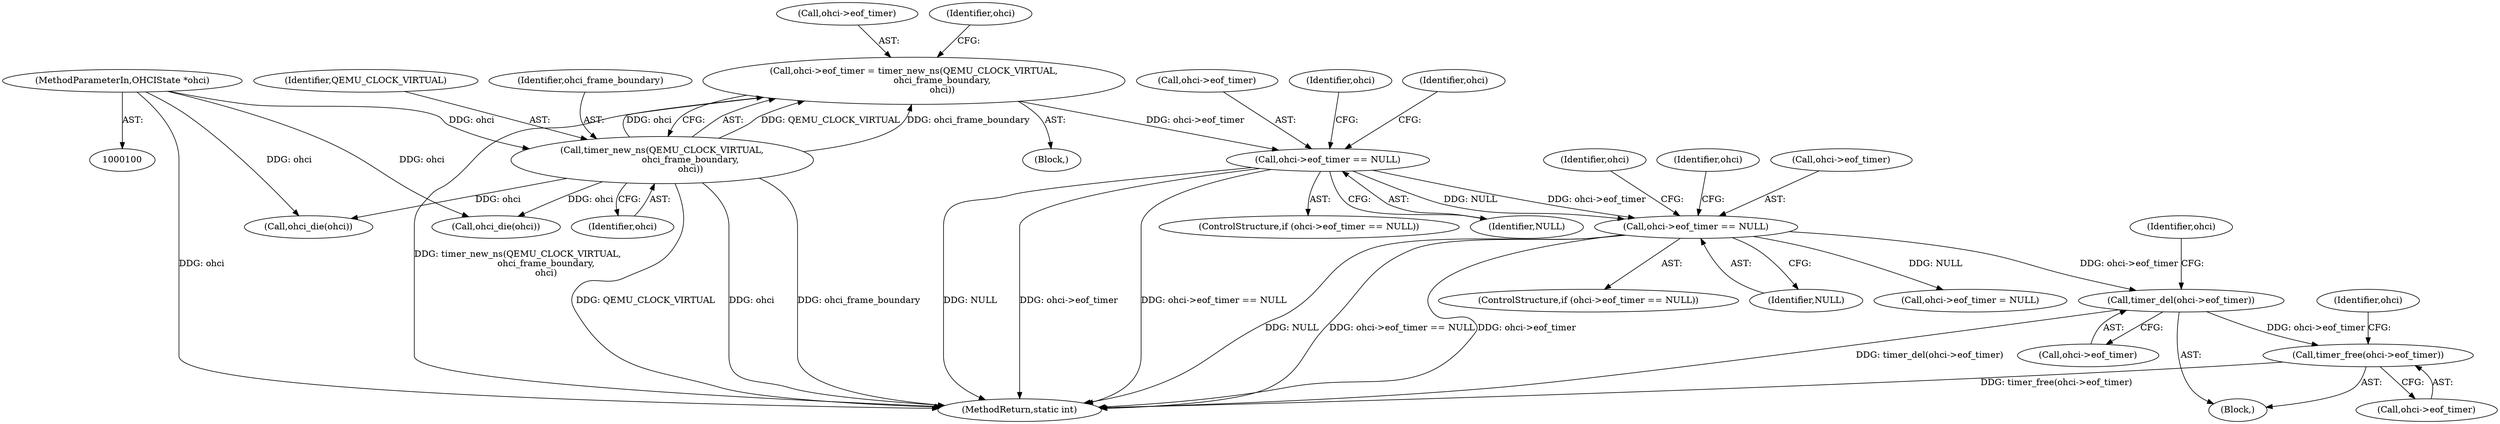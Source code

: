 digraph "0_qemu_fa1298c2d623522eda7b4f1f721fcb935abb7360@pointer" {
"1000159" [label="(Call,timer_del(ohci->eof_timer))"];
"1000131" [label="(Call,ohci->eof_timer == NULL)"];
"1000112" [label="(Call,ohci->eof_timer == NULL)"];
"1000103" [label="(Call,ohci->eof_timer = timer_new_ns(QEMU_CLOCK_VIRTUAL,\n                    ohci_frame_boundary,\n                    ohci))"];
"1000107" [label="(Call,timer_new_ns(QEMU_CLOCK_VIRTUAL,\n                    ohci_frame_boundary,\n                    ohci))"];
"1000101" [label="(MethodParameterIn,OHCIState *ohci)"];
"1000163" [label="(Call,timer_free(ohci->eof_timer))"];
"1000159" [label="(Call,timer_del(ohci->eof_timer))"];
"1000160" [label="(Call,ohci->eof_timer)"];
"1000141" [label="(Call,ohci_die(ohci))"];
"1000139" [label="(Identifier,ohci)"];
"1000163" [label="(Call,timer_free(ohci->eof_timer))"];
"1000122" [label="(Call,ohci_die(ohci))"];
"1000102" [label="(Block,)"];
"1000113" [label="(Call,ohci->eof_timer)"];
"1000158" [label="(Block,)"];
"1000116" [label="(Identifier,NULL)"];
"1000108" [label="(Identifier,QEMU_CLOCK_VIRTUAL)"];
"1000131" [label="(Call,ohci->eof_timer == NULL)"];
"1000130" [label="(ControlStructure,if (ohci->eof_timer == NULL))"];
"1000128" [label="(Identifier,ohci)"];
"1000132" [label="(Call,ohci->eof_timer)"];
"1000111" [label="(ControlStructure,if (ohci->eof_timer == NULL))"];
"1000104" [label="(Call,ohci->eof_timer)"];
"1000101" [label="(MethodParameterIn,OHCIState *ohci)"];
"1000109" [label="(Identifier,ohci_frame_boundary)"];
"1000103" [label="(Call,ohci->eof_timer = timer_new_ns(QEMU_CLOCK_VIRTUAL,\n                    ohci_frame_boundary,\n                    ohci))"];
"1000147" [label="(Identifier,ohci)"];
"1000172" [label="(MethodReturn,static int)"];
"1000107" [label="(Call,timer_new_ns(QEMU_CLOCK_VIRTUAL,\n                    ohci_frame_boundary,\n                    ohci))"];
"1000169" [label="(Identifier,ohci)"];
"1000120" [label="(Identifier,ohci)"];
"1000112" [label="(Call,ohci->eof_timer == NULL)"];
"1000135" [label="(Identifier,NULL)"];
"1000165" [label="(Identifier,ohci)"];
"1000167" [label="(Call,ohci->eof_timer = NULL)"];
"1000114" [label="(Identifier,ohci)"];
"1000110" [label="(Identifier,ohci)"];
"1000164" [label="(Call,ohci->eof_timer)"];
"1000159" -> "1000158"  [label="AST: "];
"1000159" -> "1000160"  [label="CFG: "];
"1000160" -> "1000159"  [label="AST: "];
"1000165" -> "1000159"  [label="CFG: "];
"1000159" -> "1000172"  [label="DDG: timer_del(ohci->eof_timer)"];
"1000131" -> "1000159"  [label="DDG: ohci->eof_timer"];
"1000159" -> "1000163"  [label="DDG: ohci->eof_timer"];
"1000131" -> "1000130"  [label="AST: "];
"1000131" -> "1000135"  [label="CFG: "];
"1000132" -> "1000131"  [label="AST: "];
"1000135" -> "1000131"  [label="AST: "];
"1000139" -> "1000131"  [label="CFG: "];
"1000147" -> "1000131"  [label="CFG: "];
"1000131" -> "1000172"  [label="DDG: ohci->eof_timer == NULL"];
"1000131" -> "1000172"  [label="DDG: ohci->eof_timer"];
"1000131" -> "1000172"  [label="DDG: NULL"];
"1000112" -> "1000131"  [label="DDG: ohci->eof_timer"];
"1000112" -> "1000131"  [label="DDG: NULL"];
"1000131" -> "1000167"  [label="DDG: NULL"];
"1000112" -> "1000111"  [label="AST: "];
"1000112" -> "1000116"  [label="CFG: "];
"1000113" -> "1000112"  [label="AST: "];
"1000116" -> "1000112"  [label="AST: "];
"1000120" -> "1000112"  [label="CFG: "];
"1000128" -> "1000112"  [label="CFG: "];
"1000112" -> "1000172"  [label="DDG: ohci->eof_timer == NULL"];
"1000112" -> "1000172"  [label="DDG: NULL"];
"1000112" -> "1000172"  [label="DDG: ohci->eof_timer"];
"1000103" -> "1000112"  [label="DDG: ohci->eof_timer"];
"1000103" -> "1000102"  [label="AST: "];
"1000103" -> "1000107"  [label="CFG: "];
"1000104" -> "1000103"  [label="AST: "];
"1000107" -> "1000103"  [label="AST: "];
"1000114" -> "1000103"  [label="CFG: "];
"1000103" -> "1000172"  [label="DDG: timer_new_ns(QEMU_CLOCK_VIRTUAL,\n                    ohci_frame_boundary,\n                    ohci)"];
"1000107" -> "1000103"  [label="DDG: QEMU_CLOCK_VIRTUAL"];
"1000107" -> "1000103"  [label="DDG: ohci_frame_boundary"];
"1000107" -> "1000103"  [label="DDG: ohci"];
"1000107" -> "1000110"  [label="CFG: "];
"1000108" -> "1000107"  [label="AST: "];
"1000109" -> "1000107"  [label="AST: "];
"1000110" -> "1000107"  [label="AST: "];
"1000107" -> "1000172"  [label="DDG: QEMU_CLOCK_VIRTUAL"];
"1000107" -> "1000172"  [label="DDG: ohci"];
"1000107" -> "1000172"  [label="DDG: ohci_frame_boundary"];
"1000101" -> "1000107"  [label="DDG: ohci"];
"1000107" -> "1000122"  [label="DDG: ohci"];
"1000107" -> "1000141"  [label="DDG: ohci"];
"1000101" -> "1000100"  [label="AST: "];
"1000101" -> "1000172"  [label="DDG: ohci"];
"1000101" -> "1000122"  [label="DDG: ohci"];
"1000101" -> "1000141"  [label="DDG: ohci"];
"1000163" -> "1000158"  [label="AST: "];
"1000163" -> "1000164"  [label="CFG: "];
"1000164" -> "1000163"  [label="AST: "];
"1000169" -> "1000163"  [label="CFG: "];
"1000163" -> "1000172"  [label="DDG: timer_free(ohci->eof_timer)"];
}
